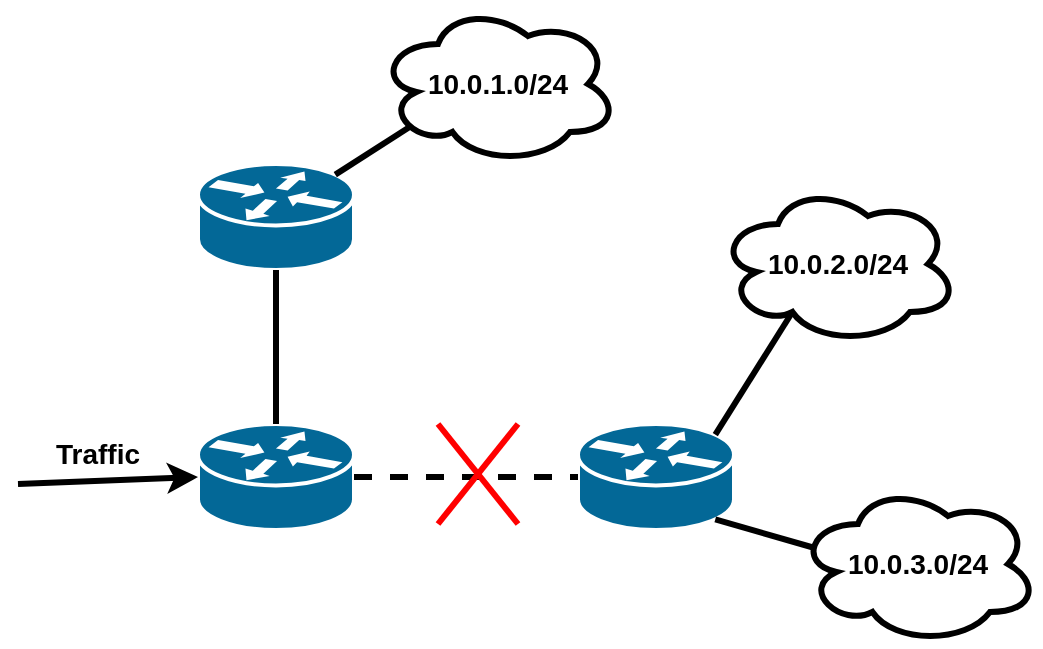 <mxfile version="17.4.4" type="device"><diagram id="F-REmivsBm6Emd7_IzIF" name="Page-1"><mxGraphModel dx="796" dy="481" grid="1" gridSize="10" guides="1" tooltips="1" connect="1" arrows="1" fold="1" page="1" pageScale="1" pageWidth="827" pageHeight="1169" math="0" shadow="0"><root><mxCell id="0"/><mxCell id="1" parent="0"/><mxCell id="ZuGCG98adZhG2DUbEbMz-1" value="" style="shape=mxgraph.cisco.routers.router;html=1;pointerEvents=1;dashed=0;fillColor=#036897;strokeColor=#ffffff;strokeWidth=2;verticalLabelPosition=bottom;verticalAlign=top;align=center;outlineConnect=0;" vertex="1" parent="1"><mxGeometry x="240" y="280" width="78" height="53" as="geometry"/></mxCell><mxCell id="ZuGCG98adZhG2DUbEbMz-2" value="" style="shape=mxgraph.cisco.routers.router;html=1;pointerEvents=1;dashed=0;fillColor=#036897;strokeColor=#ffffff;strokeWidth=2;verticalLabelPosition=bottom;verticalAlign=top;align=center;outlineConnect=0;" vertex="1" parent="1"><mxGeometry x="430" y="280" width="78" height="53" as="geometry"/></mxCell><mxCell id="ZuGCG98adZhG2DUbEbMz-3" value="" style="shape=mxgraph.cisco.routers.router;html=1;pointerEvents=1;dashed=0;fillColor=#036897;strokeColor=#ffffff;strokeWidth=2;verticalLabelPosition=bottom;verticalAlign=top;align=center;outlineConnect=0;" vertex="1" parent="1"><mxGeometry x="240" y="150" width="78" height="53" as="geometry"/></mxCell><mxCell id="ZuGCG98adZhG2DUbEbMz-7" value="" style="endArrow=none;html=1;rounded=0;strokeWidth=3;exitX=0.5;exitY=0;exitDx=0;exitDy=0;exitPerimeter=0;entryX=0.5;entryY=1;entryDx=0;entryDy=0;entryPerimeter=0;" edge="1" parent="1" source="ZuGCG98adZhG2DUbEbMz-1" target="ZuGCG98adZhG2DUbEbMz-3"><mxGeometry width="50" height="50" relative="1" as="geometry"><mxPoint x="538" y="100" as="sourcePoint"/><mxPoint x="588" y="50" as="targetPoint"/></mxGeometry></mxCell><mxCell id="ZuGCG98adZhG2DUbEbMz-8" value="" style="endArrow=none;html=1;rounded=0;strokeWidth=3;exitX=0.88;exitY=0.1;exitDx=0;exitDy=0;exitPerimeter=0;entryX=0.13;entryY=0.77;entryDx=0;entryDy=0;entryPerimeter=0;" edge="1" parent="1" source="ZuGCG98adZhG2DUbEbMz-3" target="ZuGCG98adZhG2DUbEbMz-22"><mxGeometry width="50" height="50" relative="1" as="geometry"><mxPoint x="548" y="110" as="sourcePoint"/><mxPoint x="359.36" y="117.7" as="targetPoint"/></mxGeometry></mxCell><mxCell id="ZuGCG98adZhG2DUbEbMz-9" value="" style="endArrow=none;html=1;rounded=0;strokeWidth=3;exitX=1;exitY=0.5;exitDx=0;exitDy=0;exitPerimeter=0;entryX=0;entryY=0.5;entryDx=0;entryDy=0;entryPerimeter=0;dashed=1;" edge="1" parent="1" source="ZuGCG98adZhG2DUbEbMz-1" target="ZuGCG98adZhG2DUbEbMz-2"><mxGeometry width="50" height="50" relative="1" as="geometry"><mxPoint x="558" y="120" as="sourcePoint"/><mxPoint x="608" y="70" as="targetPoint"/></mxGeometry></mxCell><mxCell id="ZuGCG98adZhG2DUbEbMz-10" value="" style="endArrow=none;html=1;rounded=0;strokeWidth=3;exitX=0.88;exitY=0.1;exitDx=0;exitDy=0;exitPerimeter=0;entryX=0.31;entryY=0.8;entryDx=0;entryDy=0;entryPerimeter=0;" edge="1" parent="1" source="ZuGCG98adZhG2DUbEbMz-2" target="ZuGCG98adZhG2DUbEbMz-23"><mxGeometry width="50" height="50" relative="1" as="geometry"><mxPoint x="598" y="130" as="sourcePoint"/><mxPoint x="549.36" y="237.7" as="targetPoint"/></mxGeometry></mxCell><mxCell id="ZuGCG98adZhG2DUbEbMz-11" value="" style="endArrow=none;html=1;rounded=0;strokeWidth=3;exitX=0.88;exitY=0.9;exitDx=0;exitDy=0;exitPerimeter=0;entryX=0.07;entryY=0.4;entryDx=0;entryDy=0;entryPerimeter=0;" edge="1" parent="1" source="ZuGCG98adZhG2DUbEbMz-2" target="ZuGCG98adZhG2DUbEbMz-24"><mxGeometry width="50" height="50" relative="1" as="geometry"><mxPoint x="608" y="140" as="sourcePoint"/><mxPoint x="549.36" y="365.3" as="targetPoint"/></mxGeometry></mxCell><mxCell id="ZuGCG98adZhG2DUbEbMz-22" value="&lt;b&gt;&lt;font style=&quot;font-size: 14px&quot;&gt;10.0.1.0/24&lt;/font&gt;&lt;/b&gt;" style="ellipse;shape=cloud;whiteSpace=wrap;html=1;strokeWidth=3;" vertex="1" parent="1"><mxGeometry x="330" y="70" width="120" height="80" as="geometry"/></mxCell><mxCell id="ZuGCG98adZhG2DUbEbMz-23" value="&lt;div style=&quot;font-size: 14px&quot;&gt;&lt;b&gt;&lt;font style=&quot;font-size: 14px&quot;&gt;10.0.2.0/24&lt;/font&gt;&lt;/b&gt;&lt;/div&gt;" style="ellipse;shape=cloud;whiteSpace=wrap;html=1;strokeWidth=3;" vertex="1" parent="1"><mxGeometry x="500" y="160" width="120" height="80" as="geometry"/></mxCell><mxCell id="ZuGCG98adZhG2DUbEbMz-24" value="&lt;b&gt;&lt;font style=&quot;font-size: 14px&quot;&gt;10.0.3.0/24&lt;/font&gt;&lt;/b&gt;" style="ellipse;shape=cloud;whiteSpace=wrap;html=1;strokeWidth=3;" vertex="1" parent="1"><mxGeometry x="540" y="310" width="120" height="80" as="geometry"/></mxCell><mxCell id="ZuGCG98adZhG2DUbEbMz-25" value="" style="endArrow=none;html=1;rounded=0;fontSize=14;strokeWidth=3;strokeColor=#FF0000;" edge="1" parent="1"><mxGeometry width="50" height="50" relative="1" as="geometry"><mxPoint x="360" y="280" as="sourcePoint"/><mxPoint x="400" y="330" as="targetPoint"/></mxGeometry></mxCell><mxCell id="ZuGCG98adZhG2DUbEbMz-26" value="" style="endArrow=none;html=1;rounded=0;fontSize=14;strokeWidth=3;strokeColor=#FF0000;" edge="1" parent="1"><mxGeometry width="50" height="50" relative="1" as="geometry"><mxPoint x="360" y="330" as="sourcePoint"/><mxPoint x="400" y="280" as="targetPoint"/></mxGeometry></mxCell><mxCell id="ZuGCG98adZhG2DUbEbMz-27" value="" style="endArrow=classic;html=1;rounded=0;fontSize=14;strokeColor=#000000;strokeWidth=3;entryX=0;entryY=0.5;entryDx=0;entryDy=0;entryPerimeter=0;" edge="1" parent="1" target="ZuGCG98adZhG2DUbEbMz-1"><mxGeometry width="50" height="50" relative="1" as="geometry"><mxPoint x="150" y="310" as="sourcePoint"/><mxPoint x="200" y="260" as="targetPoint"/></mxGeometry></mxCell><mxCell id="ZuGCG98adZhG2DUbEbMz-28" value="&lt;b&gt;Traffic&lt;/b&gt;" style="text;html=1;strokeColor=none;fillColor=none;align=center;verticalAlign=middle;whiteSpace=wrap;rounded=0;fontSize=14;" vertex="1" parent="1"><mxGeometry x="160" y="280" width="60" height="30" as="geometry"/></mxCell></root></mxGraphModel></diagram></mxfile>